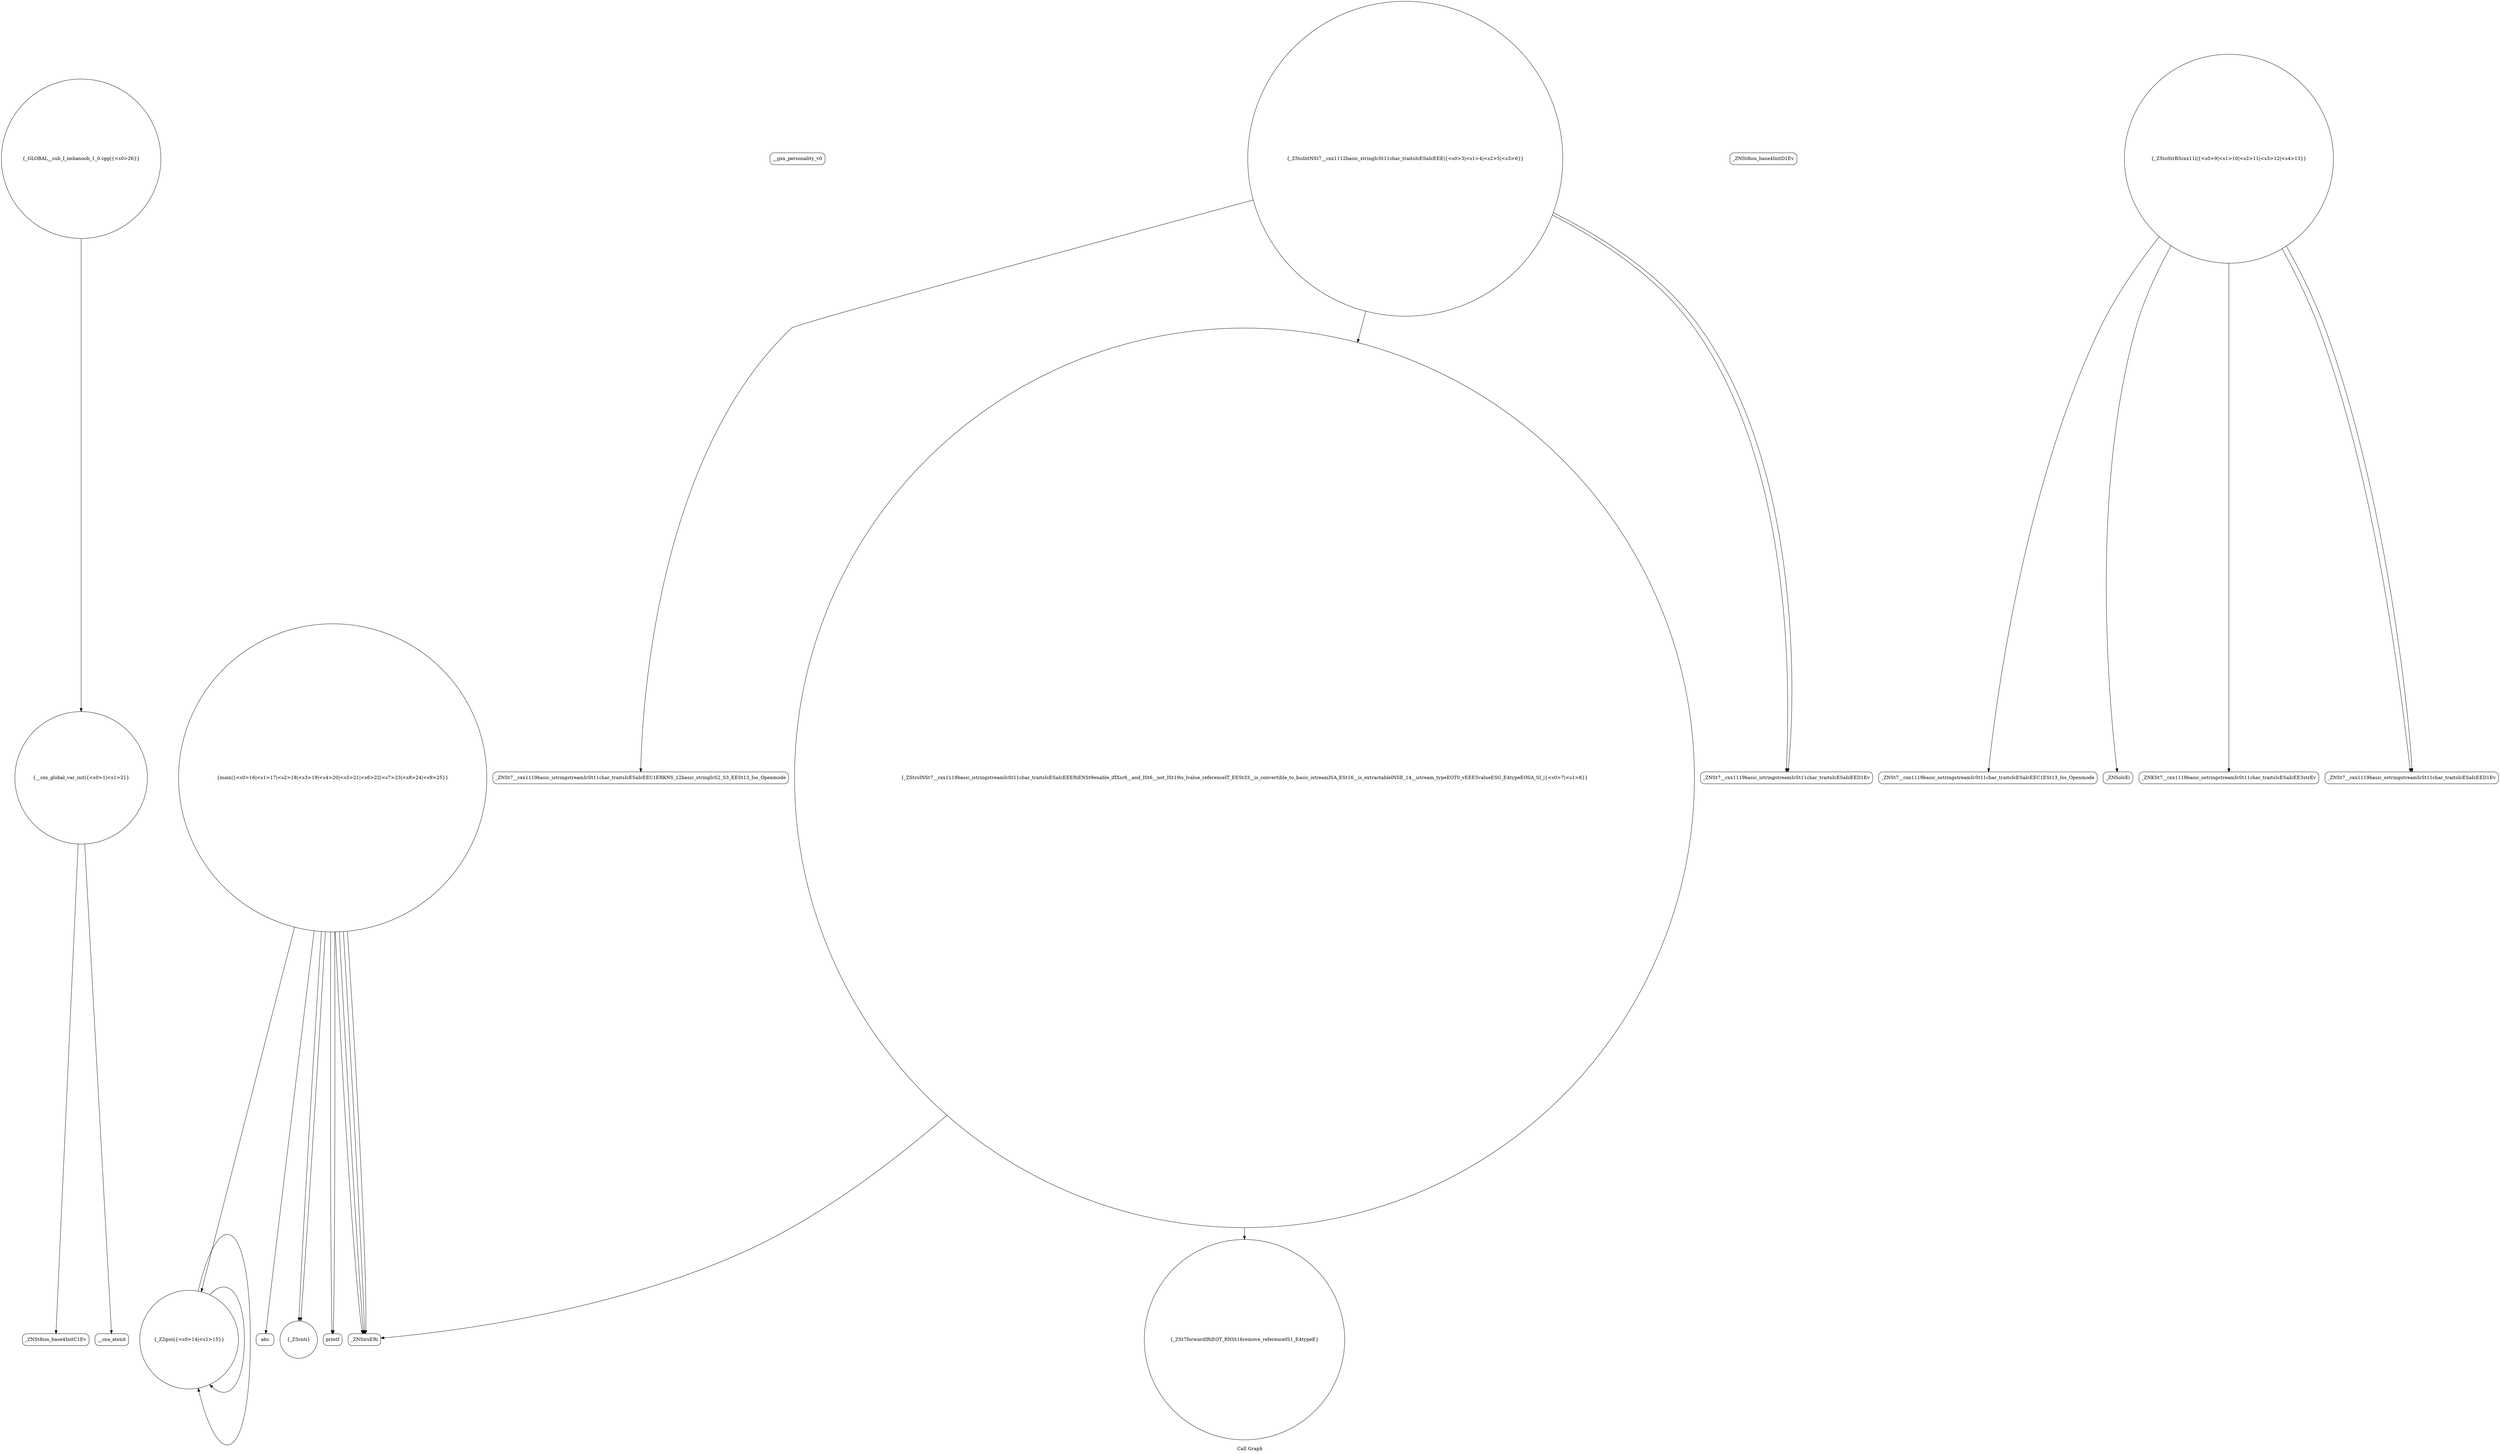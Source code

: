 digraph "Call Graph" {
	label="Call Graph";

	Node0x55a8ca41c6e0 [shape=record,shape=circle,label="{__cxx_global_var_init|{<s0>1|<s1>2}}"];
	Node0x55a8ca41c6e0:s0 -> Node0x55a8ca41c760[color=black];
	Node0x55a8ca41c6e0:s1 -> Node0x55a8ca46f360[color=black];
	Node0x55a8ca46f560 [shape=record,shape=Mrecord,label="{__gxx_personality_v0}"];
	Node0x55a8ca46f8e0 [shape=record,shape=circle,label="{_Z2goii|{<s0>14|<s1>15}}"];
	Node0x55a8ca46f8e0:s0 -> Node0x55a8ca46f8e0[color=black];
	Node0x55a8ca46f8e0:s1 -> Node0x55a8ca46f8e0[color=black];
	Node0x55a8ca46fc60 [shape=record,shape=circle,label="{_GLOBAL__sub_I_imbanoob_1_0.cpp|{<s0>26}}"];
	Node0x55a8ca46fc60:s0 -> Node0x55a8ca41c6e0[color=black];
	Node0x55a8ca46f2e0 [shape=record,shape=Mrecord,label="{_ZNSt8ios_base4InitD1Ev}"];
	Node0x55a8ca46f660 [shape=record,shape=circle,label="{_Z5toStrB5cxx11i|{<s0>9|<s1>10|<s2>11|<s3>12|<s4>13}}"];
	Node0x55a8ca46f660:s0 -> Node0x55a8ca46f6e0[color=black];
	Node0x55a8ca46f660:s1 -> Node0x55a8ca46f760[color=black];
	Node0x55a8ca46f660:s2 -> Node0x55a8ca46f7e0[color=black];
	Node0x55a8ca46f660:s3 -> Node0x55a8ca46f860[color=black];
	Node0x55a8ca46f660:s4 -> Node0x55a8ca46f860[color=black];
	Node0x55a8ca46f9e0 [shape=record,shape=circle,label="{main|{<s0>16|<s1>17|<s2>18|<s3>19|<s4>20|<s5>21|<s6>22|<s7>23|<s8>24|<s9>25}}"];
	Node0x55a8ca46f9e0:s0 -> Node0x55a8ca46fa60[color=black];
	Node0x55a8ca46f9e0:s1 -> Node0x55a8ca46fa60[color=black];
	Node0x55a8ca46f9e0:s2 -> Node0x55a8ca46fa60[color=black];
	Node0x55a8ca46f9e0:s3 -> Node0x55a8ca46fa60[color=black];
	Node0x55a8ca46f9e0:s4 -> Node0x55a8ca46fae0[color=black];
	Node0x55a8ca46f9e0:s5 -> Node0x55a8ca46f960[color=black];
	Node0x55a8ca46f9e0:s6 -> Node0x55a8ca46f960[color=black];
	Node0x55a8ca46f9e0:s7 -> Node0x55a8ca46f8e0[color=black];
	Node0x55a8ca46f9e0:s8 -> Node0x55a8ca46fb60[color=black];
	Node0x55a8ca46f9e0:s9 -> Node0x55a8ca46fb60[color=black];
	Node0x55a8ca46f3e0 [shape=record,shape=circle,label="{_Z5toIntNSt7__cxx1112basic_stringIcSt11char_traitsIcESaIcEEE|{<s0>3|<s1>4|<s2>5|<s3>6}}"];
	Node0x55a8ca46f3e0:s0 -> Node0x55a8ca46f4e0[color=black];
	Node0x55a8ca46f3e0:s1 -> Node0x55a8ca46f460[color=black];
	Node0x55a8ca46f3e0:s2 -> Node0x55a8ca46f5e0[color=black];
	Node0x55a8ca46f3e0:s3 -> Node0x55a8ca46f5e0[color=black];
	Node0x55a8ca46f760 [shape=record,shape=Mrecord,label="{_ZNSolsEi}"];
	Node0x55a8ca46fae0 [shape=record,shape=Mrecord,label="{abs}"];
	Node0x55a8ca46f4e0 [shape=record,shape=Mrecord,label="{_ZNSt7__cxx1119basic_istringstreamIcSt11char_traitsIcESaIcEEC1ERKNS_12basic_stringIcS2_S3_EESt13_Ios_Openmode}"];
	Node0x55a8ca46f860 [shape=record,shape=Mrecord,label="{_ZNSt7__cxx1119basic_ostringstreamIcSt11char_traitsIcESaIcEED1Ev}"];
	Node0x55a8ca46fbe0 [shape=record,shape=circle,label="{_ZSt7forwardIRiEOT_RNSt16remove_referenceIS1_E4typeE}"];
	Node0x55a8ca41c760 [shape=record,shape=Mrecord,label="{_ZNSt8ios_base4InitC1Ev}"];
	Node0x55a8ca46f5e0 [shape=record,shape=Mrecord,label="{_ZNSt7__cxx1119basic_istringstreamIcSt11char_traitsIcESaIcEED1Ev}"];
	Node0x55a8ca46f960 [shape=record,shape=circle,label="{_Z3cnti}"];
	Node0x55a8ca46f360 [shape=record,shape=Mrecord,label="{__cxa_atexit}"];
	Node0x55a8ca46f6e0 [shape=record,shape=Mrecord,label="{_ZNSt7__cxx1119basic_ostringstreamIcSt11char_traitsIcESaIcEEC1ESt13_Ios_Openmode}"];
	Node0x55a8ca46fa60 [shape=record,shape=Mrecord,label="{_ZNSirsERi}"];
	Node0x55a8ca46f460 [shape=record,shape=circle,label="{_ZStrsINSt7__cxx1119basic_istringstreamIcSt11char_traitsIcESaIcEEERiENSt9enable_ifIXsr6__and_ISt6__not_ISt19is_lvalue_referenceIT_EESt33__is_convertible_to_basic_istreamISA_ESt16__is_extractableINSE_14__istream_typeEOT0_vEEE5valueESG_E4typeEOSA_SI_|{<s0>7|<s1>8}}"];
	Node0x55a8ca46f460:s0 -> Node0x55a8ca46fbe0[color=black];
	Node0x55a8ca46f460:s1 -> Node0x55a8ca46fa60[color=black];
	Node0x55a8ca46f7e0 [shape=record,shape=Mrecord,label="{_ZNKSt7__cxx1119basic_ostringstreamIcSt11char_traitsIcESaIcEE3strEv}"];
	Node0x55a8ca46fb60 [shape=record,shape=Mrecord,label="{printf}"];
}
